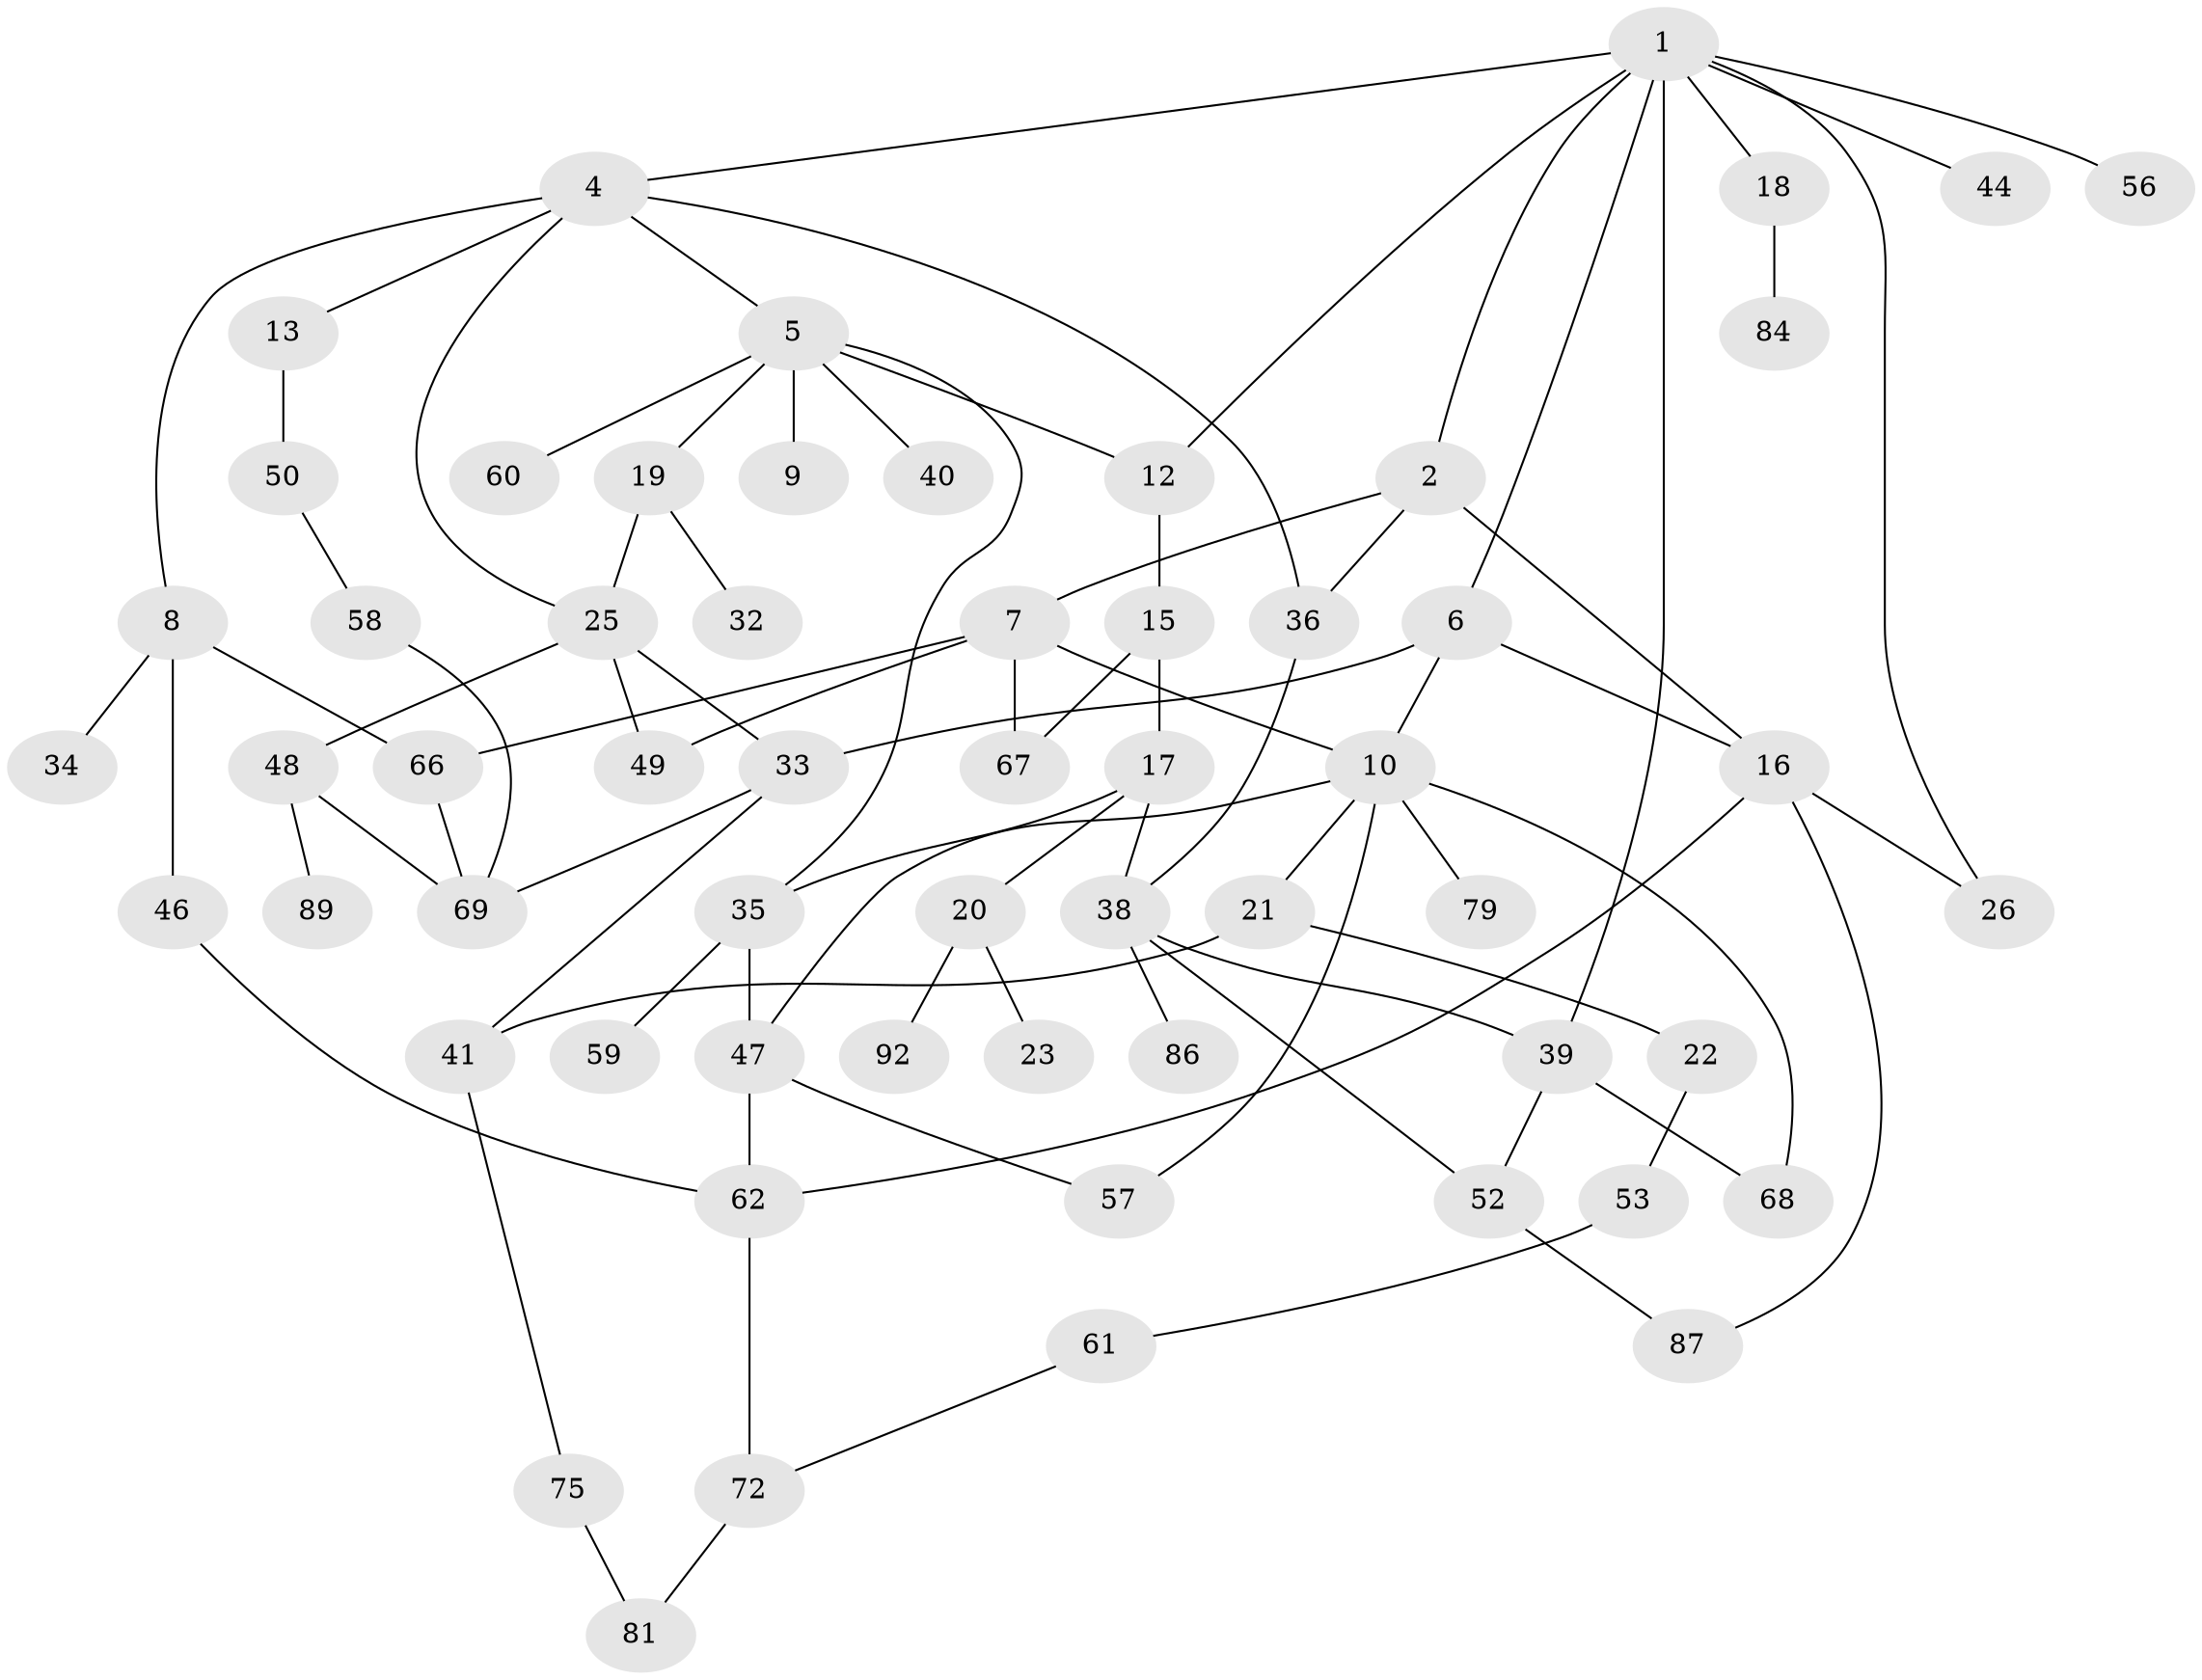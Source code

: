 // Generated by graph-tools (version 1.1) at 2025/23/03/03/25 07:23:31]
// undirected, 59 vertices, 84 edges
graph export_dot {
graph [start="1"]
  node [color=gray90,style=filled];
  1 [super="+3"];
  2;
  4 [super="+24"];
  5 [super="+85"];
  6 [super="+14"];
  7 [super="+45"];
  8 [super="+11"];
  9 [super="+80"];
  10 [super="+30"];
  12 [super="+54"];
  13 [super="+29"];
  15 [super="+28"];
  16 [super="+77"];
  17 [super="+64"];
  18;
  19 [super="+31"];
  20 [super="+51"];
  21;
  22;
  23;
  25 [super="+27"];
  26 [super="+70"];
  32 [super="+55"];
  33 [super="+37"];
  34;
  35 [super="+43"];
  36;
  38 [super="+42"];
  39 [super="+78"];
  40;
  41 [super="+73"];
  44;
  46;
  47 [super="+63"];
  48 [super="+71"];
  49 [super="+88"];
  50;
  52 [super="+65"];
  53;
  56;
  57 [super="+82"];
  58 [super="+76"];
  59;
  60;
  61;
  62 [super="+90"];
  66;
  67;
  68 [super="+74"];
  69 [super="+91"];
  72 [super="+83"];
  75;
  79;
  81;
  84;
  86;
  87;
  89;
  92;
  1 -- 2;
  1 -- 12;
  1 -- 39;
  1 -- 18;
  1 -- 4;
  1 -- 6;
  1 -- 56;
  1 -- 26;
  1 -- 44;
  2 -- 7;
  2 -- 16;
  2 -- 36;
  4 -- 5;
  4 -- 8;
  4 -- 13;
  4 -- 25;
  4 -- 36;
  5 -- 9;
  5 -- 19;
  5 -- 40;
  5 -- 60;
  5 -- 35;
  5 -- 12;
  6 -- 33;
  6 -- 16;
  6 -- 10;
  7 -- 10;
  7 -- 67;
  7 -- 66;
  7 -- 49;
  8 -- 46;
  8 -- 34;
  8 -- 66;
  10 -- 21;
  10 -- 79;
  10 -- 68;
  10 -- 47;
  10 -- 57;
  12 -- 15;
  13 -- 50;
  15 -- 17;
  15 -- 67;
  16 -- 26;
  16 -- 87;
  16 -- 62;
  17 -- 20;
  17 -- 35;
  17 -- 38;
  18 -- 84;
  19 -- 32;
  19 -- 25;
  20 -- 23;
  20 -- 92;
  21 -- 22;
  21 -- 41;
  22 -- 53;
  25 -- 48;
  25 -- 33;
  25 -- 49;
  33 -- 41;
  33 -- 69;
  35 -- 59;
  35 -- 47;
  36 -- 38;
  38 -- 86;
  38 -- 52;
  38 -- 39;
  39 -- 52;
  39 -- 68;
  41 -- 75;
  46 -- 62;
  47 -- 57;
  47 -- 62;
  48 -- 69;
  48 -- 89;
  50 -- 58;
  52 -- 87;
  53 -- 61;
  58 -- 69;
  61 -- 72;
  62 -- 72 [weight=2];
  66 -- 69;
  72 -- 81;
  75 -- 81;
}
